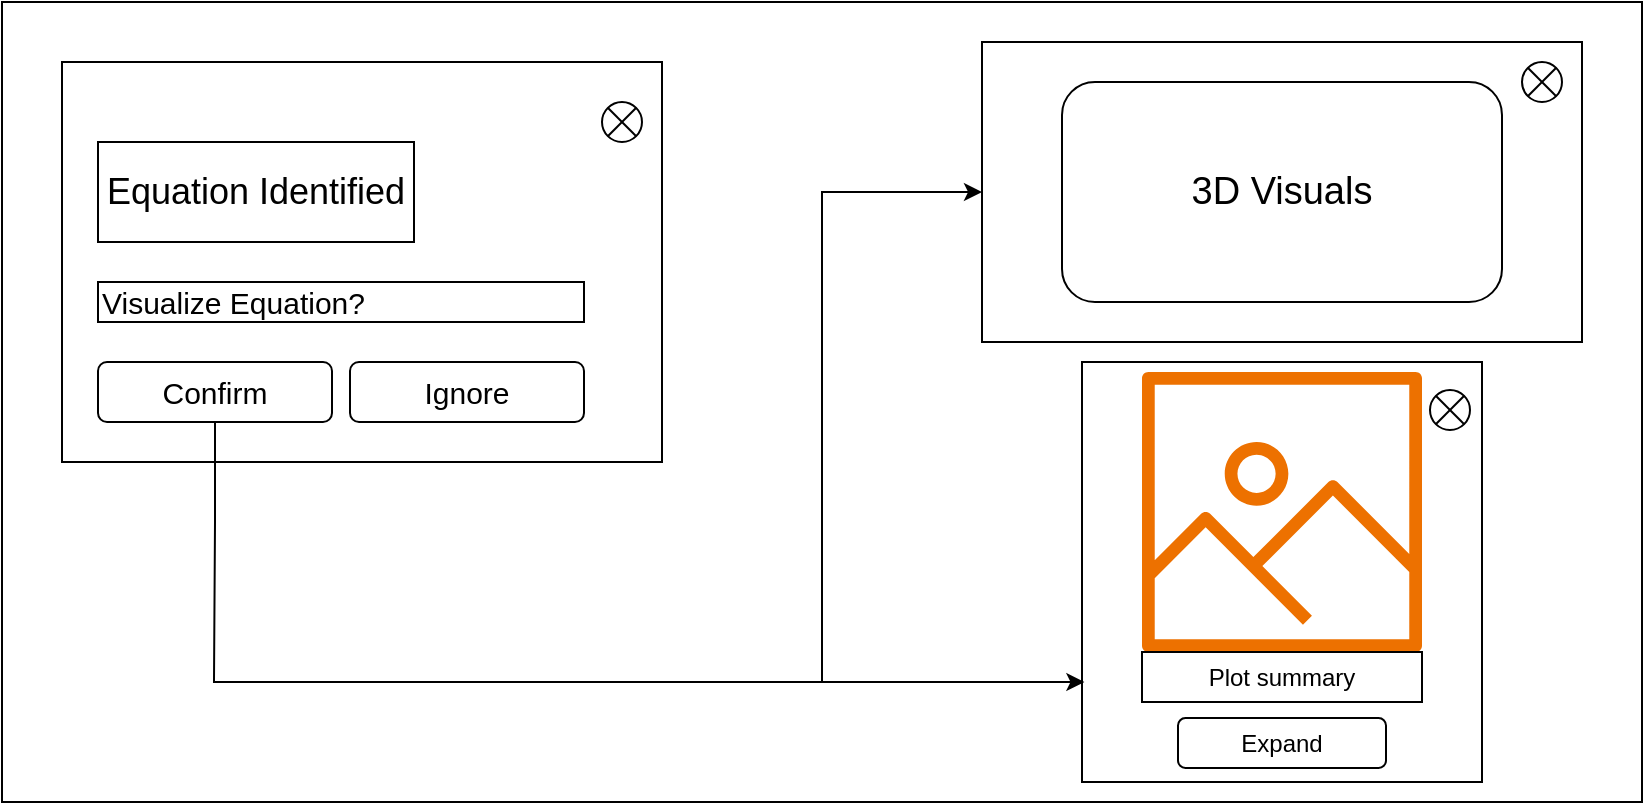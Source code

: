 <mxfile version="24.2.1" type="device">
  <diagram name="Page-1" id="Mx7Iq8ttASBbPjpLBnmU">
    <mxGraphModel dx="1434" dy="780" grid="1" gridSize="10" guides="1" tooltips="1" connect="1" arrows="1" fold="1" page="1" pageScale="1" pageWidth="850" pageHeight="1100" math="0" shadow="0">
      <root>
        <mxCell id="0" />
        <mxCell id="1" parent="0" />
        <mxCell id="qdF3oSXzWWQXcItWITIB-1" value="" style="rounded=0;whiteSpace=wrap;html=1;fillColor=#ffffff;shadow=0;" vertex="1" parent="1">
          <mxGeometry x="240" y="130" width="820" height="400" as="geometry" />
        </mxCell>
        <mxCell id="pWQf9mh5aRW6wcGT0CdE-2" value="" style="rounded=0;whiteSpace=wrap;html=1;" parent="1" vertex="1">
          <mxGeometry x="270" y="160" width="300" height="200" as="geometry" />
        </mxCell>
        <mxCell id="pWQf9mh5aRW6wcGT0CdE-3" value="&lt;font style=&quot;font-size: 18px;&quot;&gt;Equation Identified&lt;/font&gt;" style="rounded=0;whiteSpace=wrap;html=1;" parent="1" vertex="1">
          <mxGeometry x="288" y="200" width="158" height="50" as="geometry" />
        </mxCell>
        <mxCell id="pWQf9mh5aRW6wcGT0CdE-4" value="" style="shape=sumEllipse;perimeter=ellipsePerimeter;whiteSpace=wrap;html=1;backgroundOutline=1;" parent="1" vertex="1">
          <mxGeometry x="540" y="180" width="20" height="20" as="geometry" />
        </mxCell>
        <mxCell id="rM92I2Jq71N2cSaXRNwn-13" style="edgeStyle=orthogonalEdgeStyle;rounded=0;orthogonalLoop=1;jettySize=auto;html=1;entryX=0;entryY=0.5;entryDx=0;entryDy=0;" parent="1" source="pWQf9mh5aRW6wcGT0CdE-10" target="rM92I2Jq71N2cSaXRNwn-9" edge="1">
          <mxGeometry relative="1" as="geometry">
            <Array as="points">
              <mxPoint x="346" y="390" />
              <mxPoint x="346" y="470" />
              <mxPoint x="650" y="470" />
              <mxPoint x="650" y="225" />
            </Array>
          </mxGeometry>
        </mxCell>
        <mxCell id="pWQf9mh5aRW6wcGT0CdE-10" value="&lt;font style=&quot;font-size: 15px;&quot;&gt;Confirm&lt;/font&gt;" style="rounded=1;whiteSpace=wrap;html=1;" parent="1" vertex="1">
          <mxGeometry x="288" y="310" width="117" height="30" as="geometry" />
        </mxCell>
        <mxCell id="pWQf9mh5aRW6wcGT0CdE-24" value="&lt;span style=&quot;font-size: 15px;&quot;&gt;Visualize Equation?&lt;/span&gt;" style="rounded=0;whiteSpace=wrap;html=1;align=left;" parent="1" vertex="1">
          <mxGeometry x="288" y="270" width="243" height="20" as="geometry" />
        </mxCell>
        <mxCell id="rM92I2Jq71N2cSaXRNwn-3" value="&lt;font style=&quot;font-size: 15px;&quot;&gt;Ignore&lt;/font&gt;" style="rounded=1;whiteSpace=wrap;html=1;" parent="1" vertex="1">
          <mxGeometry x="414" y="310" width="117" height="30" as="geometry" />
        </mxCell>
        <mxCell id="rM92I2Jq71N2cSaXRNwn-5" value="" style="rounded=0;whiteSpace=wrap;html=1;" parent="1" vertex="1">
          <mxGeometry x="780" y="310" width="200" height="210" as="geometry" />
        </mxCell>
        <mxCell id="rM92I2Jq71N2cSaXRNwn-4" value="" style="sketch=0;outlineConnect=0;fontColor=#232F3E;gradientColor=none;fillColor=#ED7100;strokeColor=none;dashed=0;verticalLabelPosition=bottom;verticalAlign=top;align=center;html=1;fontSize=12;fontStyle=0;aspect=fixed;pointerEvents=1;shape=mxgraph.aws4.container_registry_image;" parent="1" vertex="1">
          <mxGeometry x="810" y="315" width="140" height="140" as="geometry" />
        </mxCell>
        <mxCell id="rM92I2Jq71N2cSaXRNwn-6" value="Plot summary" style="rounded=0;whiteSpace=wrap;html=1;" parent="1" vertex="1">
          <mxGeometry x="810" y="455" width="140" height="25" as="geometry" />
        </mxCell>
        <mxCell id="rM92I2Jq71N2cSaXRNwn-7" value="" style="shape=sumEllipse;perimeter=ellipsePerimeter;whiteSpace=wrap;html=1;backgroundOutline=1;" parent="1" vertex="1">
          <mxGeometry x="954" y="324" width="20" height="20" as="geometry" />
        </mxCell>
        <mxCell id="rM92I2Jq71N2cSaXRNwn-8" value="Expand" style="rounded=1;whiteSpace=wrap;html=1;" parent="1" vertex="1">
          <mxGeometry x="828" y="488" width="104" height="25" as="geometry" />
        </mxCell>
        <mxCell id="rM92I2Jq71N2cSaXRNwn-9" value="" style="rounded=0;whiteSpace=wrap;html=1;" parent="1" vertex="1">
          <mxGeometry x="730" y="150" width="300" height="150" as="geometry" />
        </mxCell>
        <mxCell id="rM92I2Jq71N2cSaXRNwn-11" value="" style="shape=sumEllipse;perimeter=ellipsePerimeter;whiteSpace=wrap;html=1;backgroundOutline=1;" parent="1" vertex="1">
          <mxGeometry x="1000" y="160" width="20" height="20" as="geometry" />
        </mxCell>
        <mxCell id="rM92I2Jq71N2cSaXRNwn-12" value="&lt;font style=&quot;font-size: 19px;&quot;&gt;3D Visuals&lt;/font&gt;" style="rounded=1;whiteSpace=wrap;html=1;" parent="1" vertex="1">
          <mxGeometry x="770" y="170" width="220" height="110" as="geometry" />
        </mxCell>
        <mxCell id="rM92I2Jq71N2cSaXRNwn-14" value="" style="endArrow=classic;html=1;rounded=0;entryX=0.006;entryY=0.762;entryDx=0;entryDy=0;entryPerimeter=0;" parent="1" target="rM92I2Jq71N2cSaXRNwn-5" edge="1">
          <mxGeometry width="50" height="50" relative="1" as="geometry">
            <mxPoint x="650" y="470" as="sourcePoint" />
            <mxPoint x="740" y="340" as="targetPoint" />
          </mxGeometry>
        </mxCell>
      </root>
    </mxGraphModel>
  </diagram>
</mxfile>
